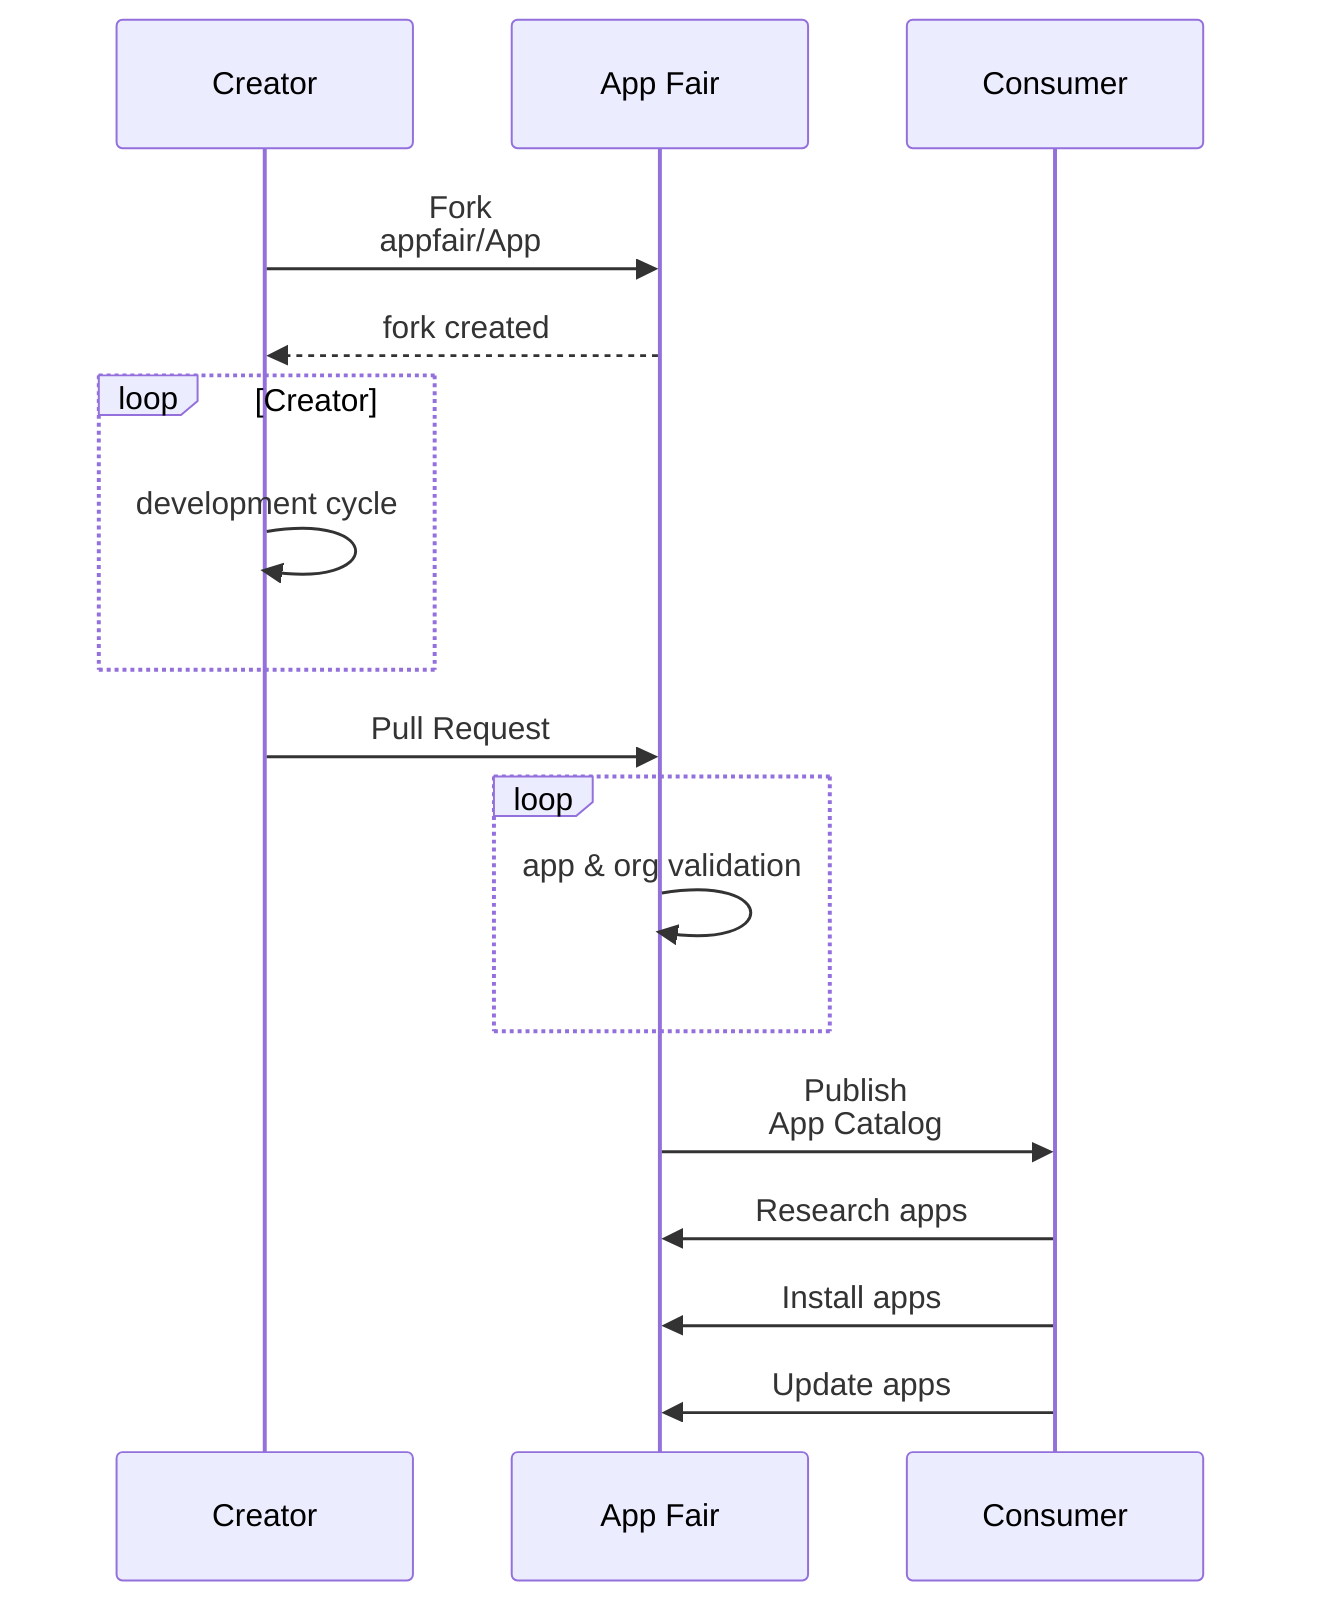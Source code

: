 sequenceDiagram
    # see: https://mermaid-js.github.io/mermaid/#/sequenceDiagram
    Creator->>App Fair: Fork<br />appfair/App
    App Fair-->>Creator: fork created
    loop Creator
        Creator->>Creator: development cycle
    end
    Creator->>App Fair: Pull Request
    loop
        App Fair->>App Fair: app & org validation
    end
    App Fair->>Consumer: Publish<br />App Catalog
    Consumer->>App Fair: Research apps
    Consumer->>App Fair: Install apps
    Consumer->>App Fair: Update apps